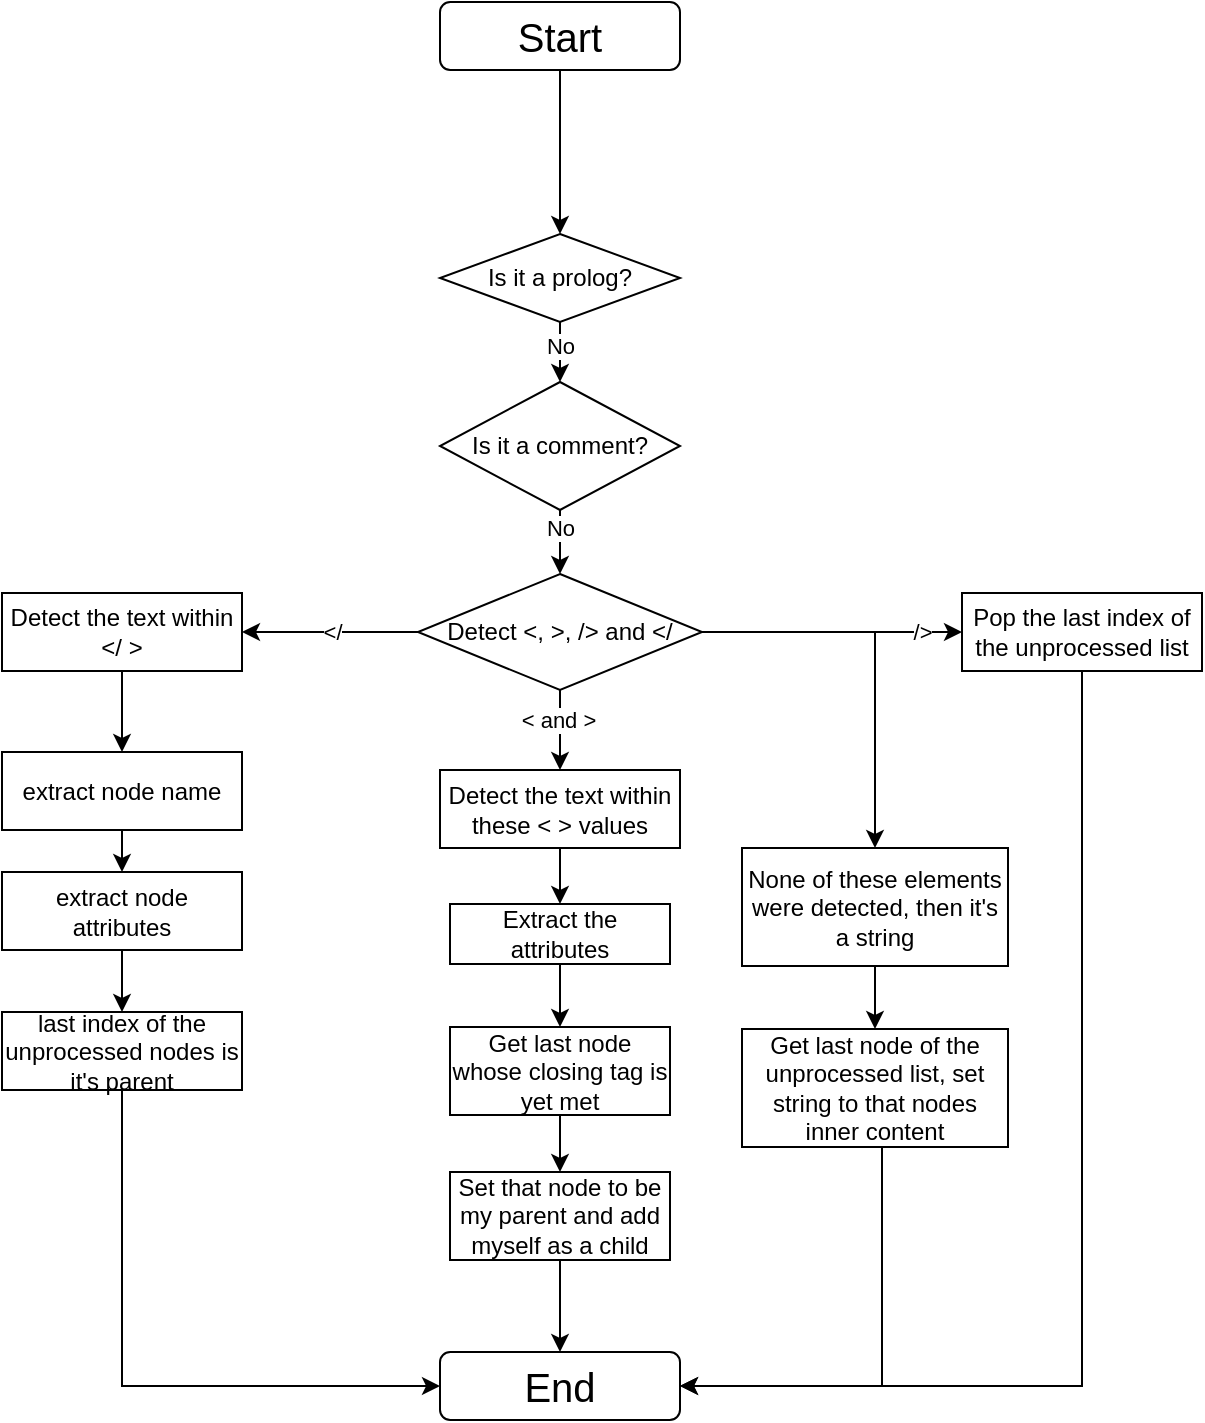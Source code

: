 <mxfile version="26.0.5">
  <diagram name="Page-1" id="16r_zyI3Jh8YUKkggny_">
    <mxGraphModel dx="2022" dy="643" grid="1" gridSize="10" guides="1" tooltips="1" connect="1" arrows="1" fold="1" page="1" pageScale="1" pageWidth="827" pageHeight="1169" math="0" shadow="0">
      <root>
        <mxCell id="0" />
        <mxCell id="1" parent="0" />
        <mxCell id="sIiAX7ygWfq8gV1jkMVZ-1" style="edgeStyle=orthogonalEdgeStyle;rounded=0;orthogonalLoop=1;jettySize=auto;html=1;entryX=0.5;entryY=0;entryDx=0;entryDy=0;" edge="1" parent="1" source="sIiAX7ygWfq8gV1jkMVZ-2" target="sIiAX7ygWfq8gV1jkMVZ-5">
          <mxGeometry relative="1" as="geometry" />
        </mxCell>
        <mxCell id="sIiAX7ygWfq8gV1jkMVZ-2" value="&lt;font style=&quot;font-size: 20px;&quot;&gt;Start&lt;/font&gt;" style="rounded=1;whiteSpace=wrap;html=1;" vertex="1" parent="1">
          <mxGeometry x="79" y="75" width="120" height="34" as="geometry" />
        </mxCell>
        <mxCell id="sIiAX7ygWfq8gV1jkMVZ-3" style="edgeStyle=orthogonalEdgeStyle;rounded=0;orthogonalLoop=1;jettySize=auto;html=1;" edge="1" parent="1" source="sIiAX7ygWfq8gV1jkMVZ-5" target="sIiAX7ygWfq8gV1jkMVZ-8">
          <mxGeometry relative="1" as="geometry" />
        </mxCell>
        <mxCell id="sIiAX7ygWfq8gV1jkMVZ-4" value="No" style="edgeLabel;html=1;align=center;verticalAlign=middle;resizable=0;points=[];" vertex="1" connectable="0" parent="sIiAX7ygWfq8gV1jkMVZ-3">
          <mxGeometry x="0.211" relative="1" as="geometry">
            <mxPoint y="1" as="offset" />
          </mxGeometry>
        </mxCell>
        <mxCell id="sIiAX7ygWfq8gV1jkMVZ-5" value="Is it a prolog?" style="rhombus;whiteSpace=wrap;html=1;" vertex="1" parent="1">
          <mxGeometry x="79" y="191" width="120" height="44" as="geometry" />
        </mxCell>
        <mxCell id="sIiAX7ygWfq8gV1jkMVZ-6" style="edgeStyle=orthogonalEdgeStyle;rounded=0;orthogonalLoop=1;jettySize=auto;html=1;entryX=0.5;entryY=0;entryDx=0;entryDy=0;" edge="1" parent="1" source="sIiAX7ygWfq8gV1jkMVZ-8" target="sIiAX7ygWfq8gV1jkMVZ-11">
          <mxGeometry relative="1" as="geometry">
            <mxPoint x="139" y="363" as="targetPoint" />
          </mxGeometry>
        </mxCell>
        <mxCell id="sIiAX7ygWfq8gV1jkMVZ-7" value="No" style="edgeLabel;html=1;align=center;verticalAlign=middle;resizable=0;points=[];" vertex="1" connectable="0" parent="sIiAX7ygWfq8gV1jkMVZ-6">
          <mxGeometry x="0.471" relative="1" as="geometry">
            <mxPoint y="-11" as="offset" />
          </mxGeometry>
        </mxCell>
        <mxCell id="sIiAX7ygWfq8gV1jkMVZ-8" value="Is it a comment?" style="rhombus;whiteSpace=wrap;html=1;" vertex="1" parent="1">
          <mxGeometry x="79" y="265" width="120" height="64" as="geometry" />
        </mxCell>
        <mxCell id="sIiAX7ygWfq8gV1jkMVZ-9" style="edgeStyle=orthogonalEdgeStyle;rounded=0;orthogonalLoop=1;jettySize=auto;html=1;entryX=0.5;entryY=0;entryDx=0;entryDy=0;" edge="1" parent="1" source="sIiAX7ygWfq8gV1jkMVZ-11" target="sIiAX7ygWfq8gV1jkMVZ-13">
          <mxGeometry relative="1" as="geometry">
            <mxPoint x="139" y="457" as="targetPoint" />
          </mxGeometry>
        </mxCell>
        <mxCell id="sIiAX7ygWfq8gV1jkMVZ-10" value="&amp;lt; and &amp;gt;" style="edgeLabel;html=1;align=center;verticalAlign=middle;resizable=0;points=[];" vertex="1" connectable="0" parent="sIiAX7ygWfq8gV1jkMVZ-9">
          <mxGeometry x="-0.264" y="-1" relative="1" as="geometry">
            <mxPoint as="offset" />
          </mxGeometry>
        </mxCell>
        <mxCell id="sIiAX7ygWfq8gV1jkMVZ-24" style="edgeStyle=orthogonalEdgeStyle;rounded=0;orthogonalLoop=1;jettySize=auto;html=1;entryX=0;entryY=0.5;entryDx=0;entryDy=0;" edge="1" parent="1" source="sIiAX7ygWfq8gV1jkMVZ-11" target="sIiAX7ygWfq8gV1jkMVZ-25">
          <mxGeometry relative="1" as="geometry">
            <mxPoint x="320" y="390" as="targetPoint" />
          </mxGeometry>
        </mxCell>
        <mxCell id="sIiAX7ygWfq8gV1jkMVZ-26" value="/&amp;gt;" style="edgeLabel;html=1;align=center;verticalAlign=middle;resizable=0;points=[];" vertex="1" connectable="0" parent="sIiAX7ygWfq8gV1jkMVZ-24">
          <mxGeometry x="-0.455" y="-4" relative="1" as="geometry">
            <mxPoint x="74" y="-4" as="offset" />
          </mxGeometry>
        </mxCell>
        <mxCell id="sIiAX7ygWfq8gV1jkMVZ-27" style="edgeStyle=orthogonalEdgeStyle;rounded=0;orthogonalLoop=1;jettySize=auto;html=1;entryX=1;entryY=0.5;entryDx=0;entryDy=0;" edge="1" parent="1" source="sIiAX7ygWfq8gV1jkMVZ-11" target="sIiAX7ygWfq8gV1jkMVZ-28">
          <mxGeometry relative="1" as="geometry">
            <mxPoint x="-10" y="390" as="targetPoint" />
          </mxGeometry>
        </mxCell>
        <mxCell id="sIiAX7ygWfq8gV1jkMVZ-29" value="&amp;lt;/" style="edgeLabel;html=1;align=center;verticalAlign=middle;resizable=0;points=[];" vertex="1" connectable="0" parent="sIiAX7ygWfq8gV1jkMVZ-27">
          <mxGeometry x="-0.015" relative="1" as="geometry">
            <mxPoint as="offset" />
          </mxGeometry>
        </mxCell>
        <mxCell id="sIiAX7ygWfq8gV1jkMVZ-38" style="edgeStyle=orthogonalEdgeStyle;rounded=0;orthogonalLoop=1;jettySize=auto;html=1;entryX=0.5;entryY=0;entryDx=0;entryDy=0;" edge="1" parent="1" source="sIiAX7ygWfq8gV1jkMVZ-11" target="sIiAX7ygWfq8gV1jkMVZ-37">
          <mxGeometry relative="1" as="geometry" />
        </mxCell>
        <mxCell id="sIiAX7ygWfq8gV1jkMVZ-11" value="Detect &amp;lt;, &amp;gt;, /&amp;gt; and &amp;lt;/" style="rhombus;whiteSpace=wrap;html=1;" vertex="1" parent="1">
          <mxGeometry x="68" y="361" width="142" height="58" as="geometry" />
        </mxCell>
        <mxCell id="sIiAX7ygWfq8gV1jkMVZ-12" style="edgeStyle=orthogonalEdgeStyle;rounded=0;orthogonalLoop=1;jettySize=auto;html=1;entryX=0.5;entryY=0;entryDx=0;entryDy=0;" edge="1" parent="1" source="sIiAX7ygWfq8gV1jkMVZ-13" target="sIiAX7ygWfq8gV1jkMVZ-15">
          <mxGeometry relative="1" as="geometry" />
        </mxCell>
        <mxCell id="sIiAX7ygWfq8gV1jkMVZ-13" value="Detect the text within these &amp;lt; &amp;gt; values" style="rounded=0;whiteSpace=wrap;html=1;" vertex="1" parent="1">
          <mxGeometry x="79" y="459" width="120" height="39" as="geometry" />
        </mxCell>
        <mxCell id="sIiAX7ygWfq8gV1jkMVZ-14" style="edgeStyle=orthogonalEdgeStyle;rounded=0;orthogonalLoop=1;jettySize=auto;html=1;entryX=0.5;entryY=0;entryDx=0;entryDy=0;" edge="1" parent="1" source="sIiAX7ygWfq8gV1jkMVZ-15" target="sIiAX7ygWfq8gV1jkMVZ-17">
          <mxGeometry relative="1" as="geometry" />
        </mxCell>
        <mxCell id="sIiAX7ygWfq8gV1jkMVZ-15" value="Extract the attributes" style="rounded=0;whiteSpace=wrap;html=1;" vertex="1" parent="1">
          <mxGeometry x="84" y="526" width="110" height="30" as="geometry" />
        </mxCell>
        <mxCell id="sIiAX7ygWfq8gV1jkMVZ-16" style="edgeStyle=orthogonalEdgeStyle;rounded=0;orthogonalLoop=1;jettySize=auto;html=1;entryX=0.5;entryY=0;entryDx=0;entryDy=0;" edge="1" parent="1" source="sIiAX7ygWfq8gV1jkMVZ-17" target="sIiAX7ygWfq8gV1jkMVZ-19">
          <mxGeometry relative="1" as="geometry" />
        </mxCell>
        <mxCell id="sIiAX7ygWfq8gV1jkMVZ-17" value="Get last node whose closing tag is yet met" style="rounded=0;whiteSpace=wrap;html=1;" vertex="1" parent="1">
          <mxGeometry x="84" y="587.5" width="110" height="44" as="geometry" />
        </mxCell>
        <mxCell id="sIiAX7ygWfq8gV1jkMVZ-44" style="edgeStyle=orthogonalEdgeStyle;rounded=0;orthogonalLoop=1;jettySize=auto;html=1;entryX=0.5;entryY=0;entryDx=0;entryDy=0;" edge="1" parent="1" source="sIiAX7ygWfq8gV1jkMVZ-19" target="sIiAX7ygWfq8gV1jkMVZ-42">
          <mxGeometry relative="1" as="geometry" />
        </mxCell>
        <mxCell id="sIiAX7ygWfq8gV1jkMVZ-19" value="Set that node to be my parent and add myself as a child" style="rounded=0;whiteSpace=wrap;html=1;" vertex="1" parent="1">
          <mxGeometry x="84" y="660" width="110" height="44" as="geometry" />
        </mxCell>
        <mxCell id="sIiAX7ygWfq8gV1jkMVZ-46" style="edgeStyle=orthogonalEdgeStyle;rounded=0;orthogonalLoop=1;jettySize=auto;html=1;entryX=1;entryY=0.5;entryDx=0;entryDy=0;" edge="1" parent="1" source="sIiAX7ygWfq8gV1jkMVZ-25" target="sIiAX7ygWfq8gV1jkMVZ-42">
          <mxGeometry relative="1" as="geometry">
            <Array as="points">
              <mxPoint x="400" y="767" />
            </Array>
          </mxGeometry>
        </mxCell>
        <mxCell id="sIiAX7ygWfq8gV1jkMVZ-25" value="Pop the last index of the unprocessed list" style="rounded=0;whiteSpace=wrap;html=1;" vertex="1" parent="1">
          <mxGeometry x="340" y="370.5" width="120" height="39" as="geometry" />
        </mxCell>
        <mxCell id="sIiAX7ygWfq8gV1jkMVZ-31" style="edgeStyle=orthogonalEdgeStyle;rounded=0;orthogonalLoop=1;jettySize=auto;html=1;entryX=0.5;entryY=0;entryDx=0;entryDy=0;" edge="1" parent="1" source="sIiAX7ygWfq8gV1jkMVZ-28" target="sIiAX7ygWfq8gV1jkMVZ-30">
          <mxGeometry relative="1" as="geometry" />
        </mxCell>
        <mxCell id="sIiAX7ygWfq8gV1jkMVZ-28" value="Detect the text within &amp;lt;/ &amp;gt;" style="rounded=0;whiteSpace=wrap;html=1;" vertex="1" parent="1">
          <mxGeometry x="-140" y="370.5" width="120" height="39" as="geometry" />
        </mxCell>
        <mxCell id="sIiAX7ygWfq8gV1jkMVZ-33" style="edgeStyle=orthogonalEdgeStyle;rounded=0;orthogonalLoop=1;jettySize=auto;html=1;entryX=0.5;entryY=0;entryDx=0;entryDy=0;" edge="1" parent="1" source="sIiAX7ygWfq8gV1jkMVZ-30" target="sIiAX7ygWfq8gV1jkMVZ-32">
          <mxGeometry relative="1" as="geometry" />
        </mxCell>
        <mxCell id="sIiAX7ygWfq8gV1jkMVZ-30" value="extract node name" style="rounded=0;whiteSpace=wrap;html=1;" vertex="1" parent="1">
          <mxGeometry x="-140" y="450" width="120" height="39" as="geometry" />
        </mxCell>
        <mxCell id="sIiAX7ygWfq8gV1jkMVZ-35" style="edgeStyle=orthogonalEdgeStyle;rounded=0;orthogonalLoop=1;jettySize=auto;html=1;entryX=0.5;entryY=0;entryDx=0;entryDy=0;" edge="1" parent="1" source="sIiAX7ygWfq8gV1jkMVZ-32" target="sIiAX7ygWfq8gV1jkMVZ-34">
          <mxGeometry relative="1" as="geometry" />
        </mxCell>
        <mxCell id="sIiAX7ygWfq8gV1jkMVZ-32" value="extract node attributes" style="rounded=0;whiteSpace=wrap;html=1;" vertex="1" parent="1">
          <mxGeometry x="-140" y="510" width="120" height="39" as="geometry" />
        </mxCell>
        <mxCell id="sIiAX7ygWfq8gV1jkMVZ-43" style="edgeStyle=orthogonalEdgeStyle;rounded=0;orthogonalLoop=1;jettySize=auto;html=1;entryX=0;entryY=0.5;entryDx=0;entryDy=0;" edge="1" parent="1" source="sIiAX7ygWfq8gV1jkMVZ-34" target="sIiAX7ygWfq8gV1jkMVZ-42">
          <mxGeometry relative="1" as="geometry">
            <Array as="points">
              <mxPoint x="-80" y="767" />
            </Array>
          </mxGeometry>
        </mxCell>
        <mxCell id="sIiAX7ygWfq8gV1jkMVZ-34" value="last index of the unprocessed nodes is it&#39;s parent" style="rounded=0;whiteSpace=wrap;html=1;" vertex="1" parent="1">
          <mxGeometry x="-140" y="580" width="120" height="39" as="geometry" />
        </mxCell>
        <mxCell id="sIiAX7ygWfq8gV1jkMVZ-41" style="edgeStyle=orthogonalEdgeStyle;rounded=0;orthogonalLoop=1;jettySize=auto;html=1;entryX=0.5;entryY=0;entryDx=0;entryDy=0;" edge="1" parent="1" source="sIiAX7ygWfq8gV1jkMVZ-37" target="sIiAX7ygWfq8gV1jkMVZ-39">
          <mxGeometry relative="1" as="geometry" />
        </mxCell>
        <mxCell id="sIiAX7ygWfq8gV1jkMVZ-37" value="None of these elements were detected, then it&#39;s a string" style="rounded=0;whiteSpace=wrap;html=1;" vertex="1" parent="1">
          <mxGeometry x="230" y="498" width="133" height="59" as="geometry" />
        </mxCell>
        <mxCell id="sIiAX7ygWfq8gV1jkMVZ-45" style="edgeStyle=orthogonalEdgeStyle;rounded=0;orthogonalLoop=1;jettySize=auto;html=1;entryX=1;entryY=0.5;entryDx=0;entryDy=0;" edge="1" parent="1" source="sIiAX7ygWfq8gV1jkMVZ-39" target="sIiAX7ygWfq8gV1jkMVZ-42">
          <mxGeometry relative="1" as="geometry">
            <Array as="points">
              <mxPoint x="300" y="767" />
            </Array>
          </mxGeometry>
        </mxCell>
        <mxCell id="sIiAX7ygWfq8gV1jkMVZ-39" value="Get last node of the unprocessed list, set string to that nodes inner content" style="rounded=0;whiteSpace=wrap;html=1;" vertex="1" parent="1">
          <mxGeometry x="230" y="588.5" width="133" height="59" as="geometry" />
        </mxCell>
        <mxCell id="sIiAX7ygWfq8gV1jkMVZ-42" value="&lt;font style=&quot;font-size: 20px;&quot;&gt;End&lt;/font&gt;" style="rounded=1;whiteSpace=wrap;html=1;" vertex="1" parent="1">
          <mxGeometry x="79" y="750" width="120" height="34" as="geometry" />
        </mxCell>
      </root>
    </mxGraphModel>
  </diagram>
</mxfile>
